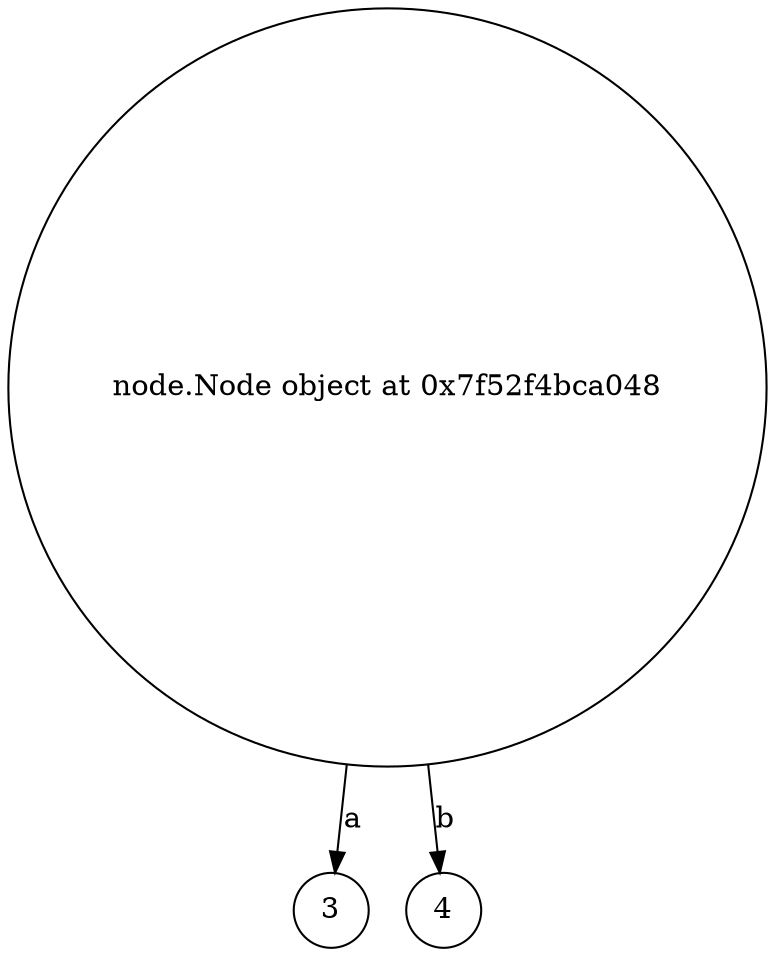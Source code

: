 digraph {
	<node.Node object at 0x7f52f4bca048> [shape=circle]
	3 [shape=circle]
	4 [shape=circle]
	<node.Node object at 0x7f52f4bca048> -> 3 [label=a]
	<node.Node object at 0x7f52f4bca048> -> 4 [label=b]
}
